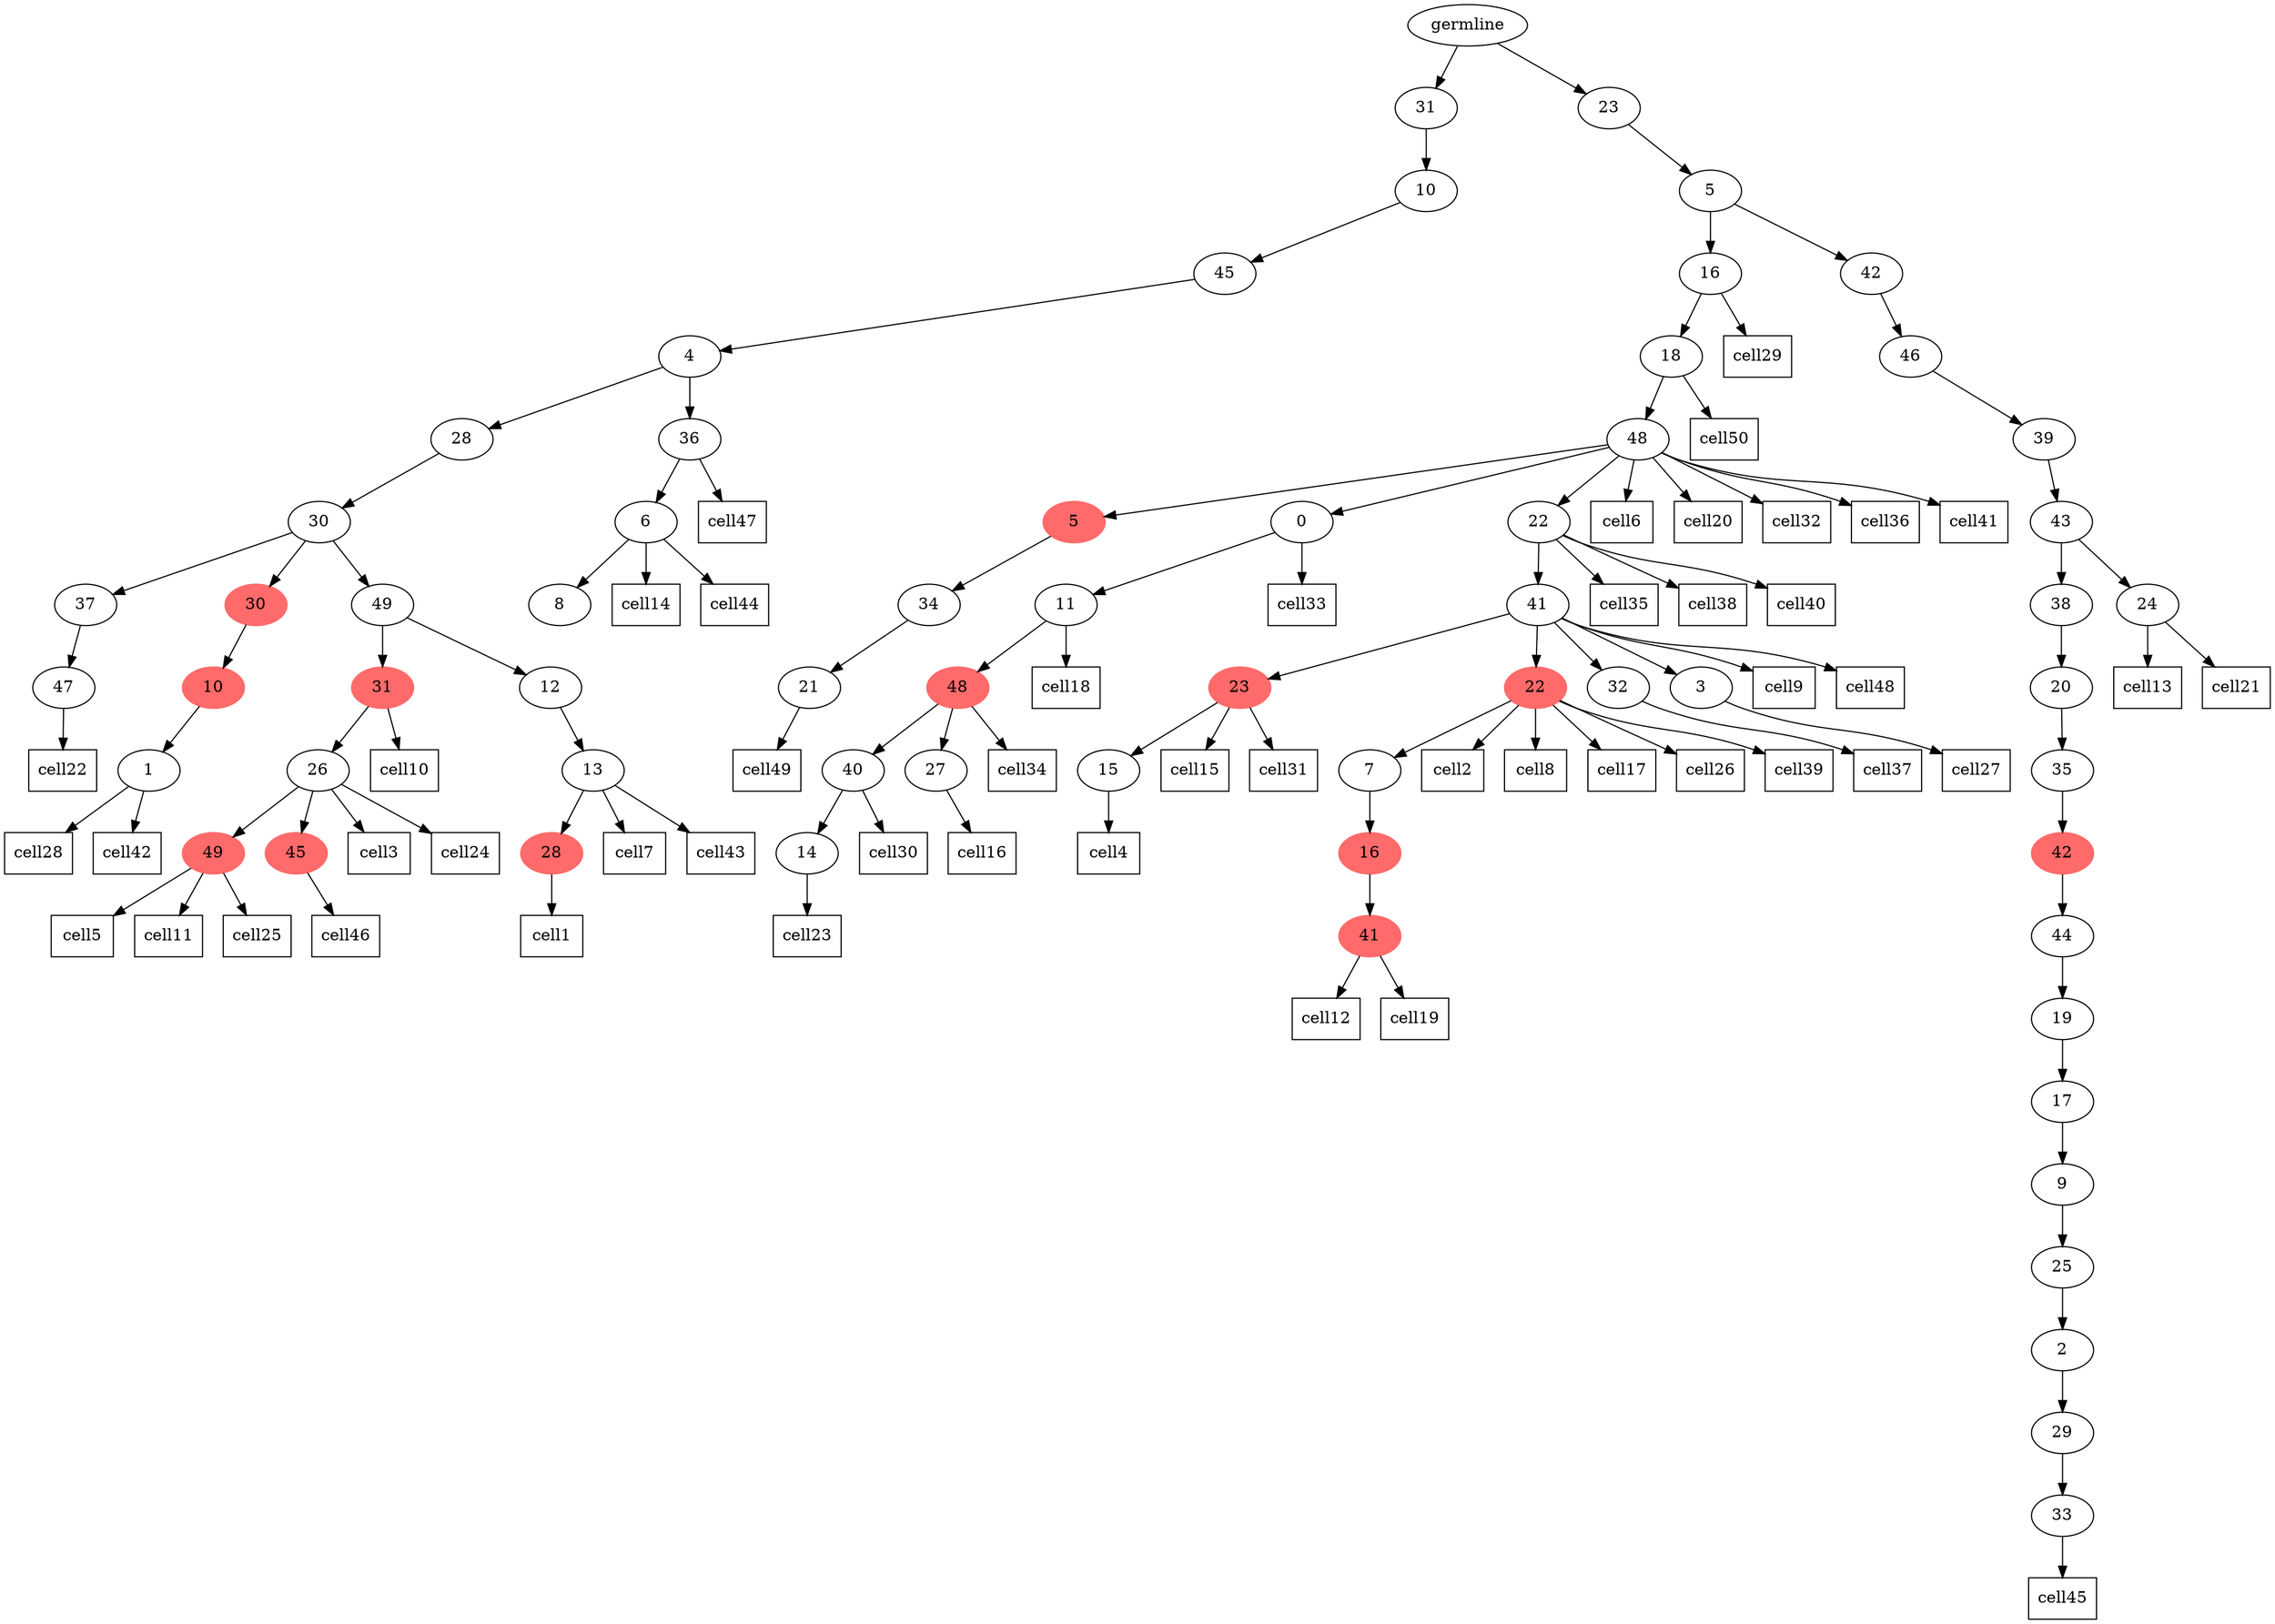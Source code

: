digraph g {
	"62" -> "63";
	"63" [label="47"];
	"60" -> "61";
	"61" [label="1"];
	"59" -> "60";
	"60" [color=indianred1, style=filled, label="10"];
	"56" -> "57";
	"57" [color=indianred1, style=filled, label="49"];
	"56" -> "58";
	"58" [color=indianred1, style=filled, label="45"];
	"55" -> "56";
	"56" [label="26"];
	"53" -> "54";
	"54" [color=indianred1, style=filled, label="28"];
	"52" -> "53";
	"53" [label="13"];
	"51" -> "52";
	"52" [label="12"];
	"51" -> "55";
	"55" [color=indianred1, style=filled, label="31"];
	"50" -> "51";
	"51" [label="49"];
	"50" -> "59";
	"59" [color=indianred1, style=filled, label="30"];
	"50" -> "62";
	"62" [label="37"];
	"49" -> "50";
	"50" [label="30"];
	"47" -> "48";
	"48" [label="8"];
	"46" -> "47";
	"47" [label="6"];
	"45" -> "46";
	"46" [label="36"];
	"45" -> "49";
	"49" [label="28"];
	"44" -> "45";
	"45" [label="4"];
	"43" -> "44";
	"44" [label="45"];
	"42" -> "43";
	"43" [label="10"];
	"40" -> "41";
	"41" [label="21"];
	"39" -> "40";
	"40" [label="34"];
	"37" -> "38";
	"38" [label="14"];
	"35" -> "36";
	"36" [label="27"];
	"35" -> "37";
	"37" [label="40"];
	"34" -> "35";
	"35" [color=indianred1, style=filled, label="48"];
	"33" -> "34";
	"34" [label="11"];
	"31" -> "32";
	"32" [label="15"];
	"27" -> "28";
	"28" [color=indianred1, style=filled, label="41"];
	"26" -> "27";
	"27" [color=indianred1, style=filled, label="16"];
	"25" -> "26";
	"26" [label="7"];
	"24" -> "25";
	"25" [color=indianred1, style=filled, label="22"];
	"24" -> "29";
	"29" [label="32"];
	"24" -> "30";
	"30" [label="3"];
	"24" -> "31";
	"31" [color=indianred1, style=filled, label="23"];
	"23" -> "24";
	"24" [label="41"];
	"22" -> "23";
	"23" [label="22"];
	"22" -> "33";
	"33" [label="0"];
	"22" -> "39";
	"39" [color=indianred1, style=filled, label="5"];
	"21" -> "22";
	"22" [label="48"];
	"20" -> "21";
	"21" [label="18"];
	"17" -> "18";
	"18" [label="33"];
	"16" -> "17";
	"17" [label="29"];
	"15" -> "16";
	"16" [label="2"];
	"14" -> "15";
	"15" [label="25"];
	"13" -> "14";
	"14" [label="9"];
	"12" -> "13";
	"13" [label="17"];
	"11" -> "12";
	"12" [label="19"];
	"10" -> "11";
	"11" [label="44"];
	"9" -> "10";
	"10" [color=indianred1, style=filled, label="42"];
	"8" -> "9";
	"9" [label="35"];
	"7" -> "8";
	"8" [label="20"];
	"6" -> "7";
	"7" [label="38"];
	"6" -> "19";
	"19" [label="24"];
	"5" -> "6";
	"6" [label="43"];
	"4" -> "5";
	"5" [label="39"];
	"3" -> "4";
	"4" [label="46"];
	"2" -> "3";
	"3" [label="42"];
	"2" -> "20";
	"20" [label="16"];
	"1" -> "2";
	"2" [label="5"];
	"0" -> "1";
	"1" [label="23"];
	"0" -> "42";
	"42" [label="31"];
	"0" [label="germline"];
	"54" -> cell1;
	cell1 [shape=box]
	"25" -> cell2;
	cell2 [shape=box]
	"56" -> cell3;
	cell3 [shape=box]
	"32" -> cell4;
	cell4 [shape=box]
	"57" -> cell5;
	cell5 [shape=box]
	"22" -> cell6;
	cell6 [shape=box]
	"53" -> cell7;
	cell7 [shape=box]
	"25" -> cell8;
	cell8 [shape=box]
	"24" -> cell9;
	cell9 [shape=box]
	"55" -> cell10;
	cell10 [shape=box]
	"57" -> cell11;
	cell11 [shape=box]
	"28" -> cell12;
	cell12 [shape=box]
	"19" -> cell13;
	cell13 [shape=box]
	"47" -> cell14;
	cell14 [shape=box]
	"31" -> cell15;
	cell15 [shape=box]
	"36" -> cell16;
	cell16 [shape=box]
	"25" -> cell17;
	cell17 [shape=box]
	"34" -> cell18;
	cell18 [shape=box]
	"28" -> cell19;
	cell19 [shape=box]
	"22" -> cell20;
	cell20 [shape=box]
	"19" -> cell21;
	cell21 [shape=box]
	"63" -> cell22;
	cell22 [shape=box]
	"38" -> cell23;
	cell23 [shape=box]
	"56" -> cell24;
	cell24 [shape=box]
	"57" -> cell25;
	cell25 [shape=box]
	"25" -> cell26;
	cell26 [shape=box]
	"30" -> cell27;
	cell27 [shape=box]
	"61" -> cell28;
	cell28 [shape=box]
	"20" -> cell29;
	cell29 [shape=box]
	"37" -> cell30;
	cell30 [shape=box]
	"31" -> cell31;
	cell31 [shape=box]
	"22" -> cell32;
	cell32 [shape=box]
	"33" -> cell33;
	cell33 [shape=box]
	"35" -> cell34;
	cell34 [shape=box]
	"23" -> cell35;
	cell35 [shape=box]
	"22" -> cell36;
	cell36 [shape=box]
	"29" -> cell37;
	cell37 [shape=box]
	"23" -> cell38;
	cell38 [shape=box]
	"25" -> cell39;
	cell39 [shape=box]
	"23" -> cell40;
	cell40 [shape=box]
	"22" -> cell41;
	cell41 [shape=box]
	"61" -> cell42;
	cell42 [shape=box]
	"53" -> cell43;
	cell43 [shape=box]
	"47" -> cell44;
	cell44 [shape=box]
	"18" -> cell45;
	cell45 [shape=box]
	"58" -> cell46;
	cell46 [shape=box]
	"46" -> cell47;
	cell47 [shape=box]
	"24" -> cell48;
	cell48 [shape=box]
	"41" -> cell49;
	cell49 [shape=box]
	"21" -> cell50;
	cell50 [shape=box]
}
